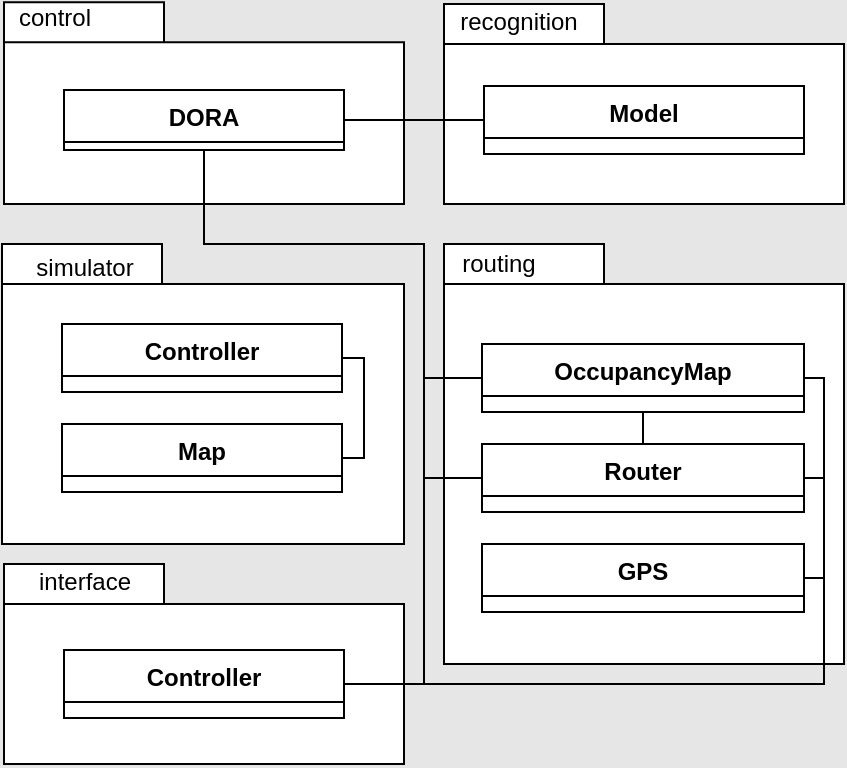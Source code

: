 <mxfile scale="1" border="10">
    <diagram name="Page-1" id="yL9QIMKfN2_n9DE5cgvT">
        <mxGraphModel dx="692" dy="509" grid="1" gridSize="10" guides="1" tooltips="1" connect="1" arrows="1" fold="1" page="1" pageScale="1" pageWidth="827" pageHeight="1169" background="#E6E6E6" math="0" shadow="0">
            <root>
                <mxCell id="0"/>
                <mxCell id="1" parent="0"/>
                <mxCell id="182" value="" style="group" vertex="1" connectable="0" parent="1">
                    <mxGeometry x="530" y="40" width="200" height="100" as="geometry"/>
                </mxCell>
                <mxCell id="35" value="" style="shape=folder;tabWidth=80;tabHeight=20;tabPosition=left;html=1;whiteSpace=wrap;align=center;rounded=0;" parent="182" vertex="1">
                    <mxGeometry width="200" height="100" as="geometry"/>
                </mxCell>
                <mxCell id="36" value="recognition" style="text;html=1;align=center;verticalAlign=middle;whiteSpace=wrap;rounded=0;aspect=fixed;" parent="182" vertex="1">
                    <mxGeometry x="3.808" y="1" width="66.667" height="16.667" as="geometry"/>
                </mxCell>
                <mxCell id="25" value="Model" style="swimlane;fontStyle=1;align=center;verticalAlign=top;childLayout=stackLayout;horizontal=1;startSize=26;horizontalStack=0;resizeParent=1;resizeParentMax=0;resizeLast=0;collapsible=1;marginBottom=0;whiteSpace=wrap;html=1;rounded=0;" parent="182" vertex="1">
                    <mxGeometry x="20" y="41" width="160" height="34" as="geometry"/>
                </mxCell>
                <mxCell id="184" value="" style="group" vertex="1" connectable="0" parent="1">
                    <mxGeometry x="530" y="160" width="200" height="210" as="geometry"/>
                </mxCell>
                <mxCell id="3" value="" style="shape=folder;tabWidth=80;tabHeight=20;tabPosition=left;html=1;whiteSpace=wrap;align=center;rounded=0;container=0;points=[[0,0,0,0,0],[0,0.1,0,0,0],[0,0.32,0,0,0],[0,0.55,0,0,0],[0,0.78,0,0,0],[0,1,0,0,0],[0.11,1,0,0,0],[0.2,0,0,0,0],[0.2,1,0,0,0],[0.22,1,0,0,0],[0.25,1,0,0,0],[0.33,1,0,0,0],[0.4,0,0,0,0],[0.4,0.1,0,0,0],[0.4,1,0,0,0],[0.43,1,0,0,0],[0.44,1,0,0,0],[0.5,1,0,0,0],[0.56,1,0,0,0],[0.6,1,0,0,0],[0.67,1,0,0,0],[0.7,0.1,0,0,0],[0.75,1,0,0,0],[0.78,1,0,0,0],[0.8,1,0,0,0],[0.89,1,0,0,0],[1,0.1,0,0,0],[1,0.32,0,0,0],[1,0.55,0,0,0],[1,0.78,0,0,0],[1,1,0,0,0]];" parent="184" vertex="1">
                    <mxGeometry width="200" height="210" as="geometry"/>
                </mxCell>
                <mxCell id="4" value="routing" style="text;html=1;align=center;verticalAlign=middle;whiteSpace=wrap;rounded=0;aspect=fixed;container=0;" parent="184" vertex="1">
                    <mxGeometry x="4.999" y="4" width="44.592" height="11.148" as="geometry"/>
                </mxCell>
                <mxCell id="191" style="edgeStyle=orthogonalEdgeStyle;rounded=0;html=1;exitX=0.5;exitY=1;exitDx=0;exitDy=0;entryX=0.5;entryY=0;entryDx=0;entryDy=0;entryPerimeter=0;endArrow=none;endFill=0;" edge="1" parent="184" source="KuTPAyQTQrU--hXdW2eL-45" target="161">
                    <mxGeometry relative="1" as="geometry"/>
                </mxCell>
                <mxCell id="KuTPAyQTQrU--hXdW2eL-45" value="OccupancyMap" style="swimlane;fontStyle=1;align=center;verticalAlign=top;childLayout=stackLayout;horizontal=1;startSize=26;horizontalStack=0;resizeParent=1;resizeParentMax=0;resizeLast=0;collapsible=1;marginBottom=0;whiteSpace=wrap;html=1;rounded=0;container=0;" parent="184" vertex="1">
                    <mxGeometry x="19" y="50" width="161" height="34" as="geometry"/>
                </mxCell>
                <mxCell id="161" value="Router" style="swimlane;fontStyle=1;align=center;verticalAlign=top;childLayout=stackLayout;horizontal=1;startSize=26;horizontalStack=0;resizeParent=1;resizeParentMax=0;resizeLast=0;collapsible=1;marginBottom=0;whiteSpace=wrap;html=1;rounded=0;container=0;points=[[0,0,0,0,0],[0,0.26,0,0,0],[0,0.5,0,0,0],[0,0.74,0,0,0],[0,1,0,0,0],[0.2,1,0,0,0],[0.25,0,0,0,0],[0.25,1,0,0,0],[0.4,1,0,0,0],[0.5,0,0,0,0],[0.5,1,0,0,0],[0.6,1,0,0,0],[0.75,0,0,0,0],[0.75,1,0,0,0],[0.8,1,0,0,0],[1,0,0,0,0],[1,0.26,0,0,0],[1,0.5,0,0,0],[1,0.76,0,0,0],[1,1,0,0,0]];" vertex="1" parent="184">
                    <mxGeometry x="19" y="100" width="161" height="34" as="geometry"/>
                </mxCell>
                <mxCell id="163" value="GPS" style="swimlane;fontStyle=1;align=center;verticalAlign=top;childLayout=stackLayout;horizontal=1;startSize=26;horizontalStack=0;resizeParent=1;resizeParentMax=0;resizeLast=0;collapsible=1;marginBottom=0;whiteSpace=wrap;html=1;rounded=0;container=0;" vertex="1" parent="184">
                    <mxGeometry x="19" y="150" width="161" height="34" as="geometry"/>
                </mxCell>
                <mxCell id="185" value="" style="group" vertex="1" connectable="0" parent="1">
                    <mxGeometry x="310" y="39.13" width="200" height="100.87" as="geometry"/>
                </mxCell>
                <mxCell id="132" value="" style="shape=folder;tabWidth=80;tabHeight=20;tabPosition=left;html=1;whiteSpace=wrap;align=center;rounded=0;" parent="185" vertex="1">
                    <mxGeometry width="200" height="100.87" as="geometry"/>
                </mxCell>
                <mxCell id="133" value="control" style="text;html=1;align=center;verticalAlign=middle;whiteSpace=wrap;rounded=0;aspect=fixed;" parent="185" vertex="1">
                    <mxGeometry x="5.779" y="2.609" width="38.638" height="9.66" as="geometry"/>
                </mxCell>
                <mxCell id="134" value="DORA" style="swimlane;fontStyle=1;align=center;verticalAlign=top;childLayout=stackLayout;horizontal=1;startSize=26;horizontalStack=0;resizeParent=1;resizeParentMax=0;resizeLast=0;collapsible=1;marginBottom=0;whiteSpace=wrap;html=1;rounded=0;" parent="185" vertex="1">
                    <mxGeometry x="30" y="43.87" width="140" height="30" as="geometry"/>
                </mxCell>
                <mxCell id="186" value="" style="group" vertex="1" connectable="0" parent="1">
                    <mxGeometry x="309" y="160" width="201" height="150" as="geometry"/>
                </mxCell>
                <mxCell id="49" value="" style="shape=folder;tabWidth=80;tabHeight=20;tabPosition=left;html=1;whiteSpace=wrap;align=center;rounded=0;" parent="186" vertex="1">
                    <mxGeometry width="201" height="150" as="geometry"/>
                </mxCell>
                <mxCell id="50" value="simulator" style="text;html=1;align=center;verticalAlign=middle;whiteSpace=wrap;rounded=0;aspect=fixed;" parent="186" vertex="1">
                    <mxGeometry x="19.998" y="6.81" width="43.439" height="10.86" as="geometry"/>
                </mxCell>
                <mxCell id="70" value="Controller" style="swimlane;fontStyle=1;align=center;verticalAlign=top;childLayout=stackLayout;horizontal=1;startSize=26;horizontalStack=0;resizeParent=1;resizeParentMax=0;resizeLast=0;collapsible=1;marginBottom=0;whiteSpace=wrap;html=1;rounded=0;" parent="186" vertex="1">
                    <mxGeometry x="30" y="40" width="140" height="34" as="geometry"/>
                </mxCell>
                <mxCell id="81" value="Map" style="swimlane;fontStyle=1;align=center;verticalAlign=top;childLayout=stackLayout;horizontal=1;startSize=26;horizontalStack=0;resizeParent=1;resizeParentMax=0;resizeLast=0;collapsible=1;marginBottom=0;whiteSpace=wrap;html=1;rounded=0;" parent="186" vertex="1">
                    <mxGeometry x="30" y="90" width="140" height="34" as="geometry"/>
                </mxCell>
                <mxCell id="107" style="edgeStyle=orthogonalEdgeStyle;rounded=0;html=1;exitX=1;exitY=0.5;exitDx=0;exitDy=0;entryX=1;entryY=0.5;entryDx=0;entryDy=0;startArrow=none;startFill=0;endArrow=none;endFill=0;" parent="186" source="81" target="70" edge="1">
                    <mxGeometry relative="1" as="geometry">
                        <mxPoint x="166.381" y="129" as="sourcePoint"/>
                        <mxPoint x="290.015" y="418.5" as="targetPoint"/>
                        <Array as="points">
                            <mxPoint x="181" y="107"/>
                            <mxPoint x="181" y="57"/>
                        </Array>
                    </mxGeometry>
                </mxCell>
                <mxCell id="187" value="" style="group" vertex="1" connectable="0" parent="1">
                    <mxGeometry x="310" y="320" width="210" height="100" as="geometry"/>
                </mxCell>
                <mxCell id="KuTPAyQTQrU--hXdW2eL-28" value="" style="shape=folder;tabWidth=80;tabHeight=20;tabPosition=left;html=1;whiteSpace=wrap;align=center;rounded=0;" parent="187" vertex="1">
                    <mxGeometry width="200" height="100" as="geometry"/>
                </mxCell>
                <mxCell id="KuTPAyQTQrU--hXdW2eL-29" value="interface" style="text;html=1;align=center;verticalAlign=middle;whiteSpace=wrap;rounded=0;aspect=fixed;" parent="187" vertex="1">
                    <mxGeometry x="14.808" y="2.522" width="50.725" height="12.681" as="geometry"/>
                </mxCell>
                <mxCell id="KuTPAyQTQrU--hXdW2eL-30" value="Controller" style="swimlane;fontStyle=1;align=center;verticalAlign=top;childLayout=stackLayout;horizontal=1;startSize=26;horizontalStack=0;resizeParent=1;resizeParentMax=0;resizeLast=0;collapsible=1;marginBottom=0;whiteSpace=wrap;html=1;aspect=fixed;rounded=0;" parent="187" vertex="1">
                    <mxGeometry x="30" y="43" width="140" height="34" as="geometry"/>
                </mxCell>
                <mxCell id="193" style="edgeStyle=orthogonalEdgeStyle;rounded=0;html=1;exitX=0;exitY=0.5;exitDx=0;exitDy=0;entryX=0.5;entryY=1;entryDx=0;entryDy=0;endArrow=none;endFill=0;" edge="1" parent="1" source="KuTPAyQTQrU--hXdW2eL-45" target="134">
                    <mxGeometry relative="1" as="geometry">
                        <Array as="points">
                            <mxPoint x="520" y="227"/>
                            <mxPoint x="520" y="160"/>
                            <mxPoint x="410" y="160"/>
                        </Array>
                    </mxGeometry>
                </mxCell>
                <mxCell id="194" style="edgeStyle=orthogonalEdgeStyle;rounded=0;html=1;exitX=0;exitY=0.5;exitDx=0;exitDy=0;exitPerimeter=0;entryX=0.5;entryY=1;entryDx=0;entryDy=0;endArrow=none;endFill=0;" edge="1" parent="1" source="161" target="134">
                    <mxGeometry relative="1" as="geometry">
                        <Array as="points">
                            <mxPoint x="520" y="277"/>
                            <mxPoint x="520" y="160"/>
                            <mxPoint x="410" y="160"/>
                        </Array>
                    </mxGeometry>
                </mxCell>
                <mxCell id="195" style="edgeStyle=orthogonalEdgeStyle;rounded=0;html=1;exitX=0;exitY=0.5;exitDx=0;exitDy=0;entryX=1;entryY=0.5;entryDx=0;entryDy=0;endArrow=none;endFill=0;" edge="1" parent="1" source="25" target="134">
                    <mxGeometry relative="1" as="geometry"/>
                </mxCell>
                <mxCell id="196" style="edgeStyle=orthogonalEdgeStyle;rounded=0;html=1;exitX=1;exitY=0.5;exitDx=0;exitDy=0;entryX=1;entryY=0.5;entryDx=0;entryDy=0;endArrow=none;endFill=0;" edge="1" parent="1" source="KuTPAyQTQrU--hXdW2eL-30" target="KuTPAyQTQrU--hXdW2eL-45">
                    <mxGeometry relative="1" as="geometry">
                        <Array as="points">
                            <mxPoint x="720" y="380"/>
                            <mxPoint x="720" y="227"/>
                        </Array>
                    </mxGeometry>
                </mxCell>
                <mxCell id="197" style="edgeStyle=orthogonalEdgeStyle;rounded=0;html=1;exitX=1;exitY=0.5;exitDx=0;exitDy=0;entryX=1;entryY=0.5;entryDx=0;entryDy=0;entryPerimeter=0;endArrow=none;endFill=0;" edge="1" parent="1" source="KuTPAyQTQrU--hXdW2eL-30" target="161">
                    <mxGeometry relative="1" as="geometry"/>
                </mxCell>
                <mxCell id="198" style="edgeStyle=orthogonalEdgeStyle;rounded=0;html=1;exitX=1;exitY=0.5;exitDx=0;exitDy=0;entryX=1;entryY=0.5;entryDx=0;entryDy=0;endArrow=none;endFill=0;" edge="1" parent="1" source="KuTPAyQTQrU--hXdW2eL-30" target="163">
                    <mxGeometry relative="1" as="geometry"/>
                </mxCell>
                <mxCell id="199" style="edgeStyle=orthogonalEdgeStyle;rounded=0;html=1;exitX=1;exitY=0.5;exitDx=0;exitDy=0;entryX=0.5;entryY=1;entryDx=0;entryDy=0;endArrow=none;endFill=0;" edge="1" parent="1" source="KuTPAyQTQrU--hXdW2eL-30" target="134">
                    <mxGeometry relative="1" as="geometry">
                        <Array as="points">
                            <mxPoint x="520" y="380"/>
                            <mxPoint x="520" y="160"/>
                            <mxPoint x="410" y="160"/>
                        </Array>
                    </mxGeometry>
                </mxCell>
            </root>
        </mxGraphModel>
    </diagram>
</mxfile>
